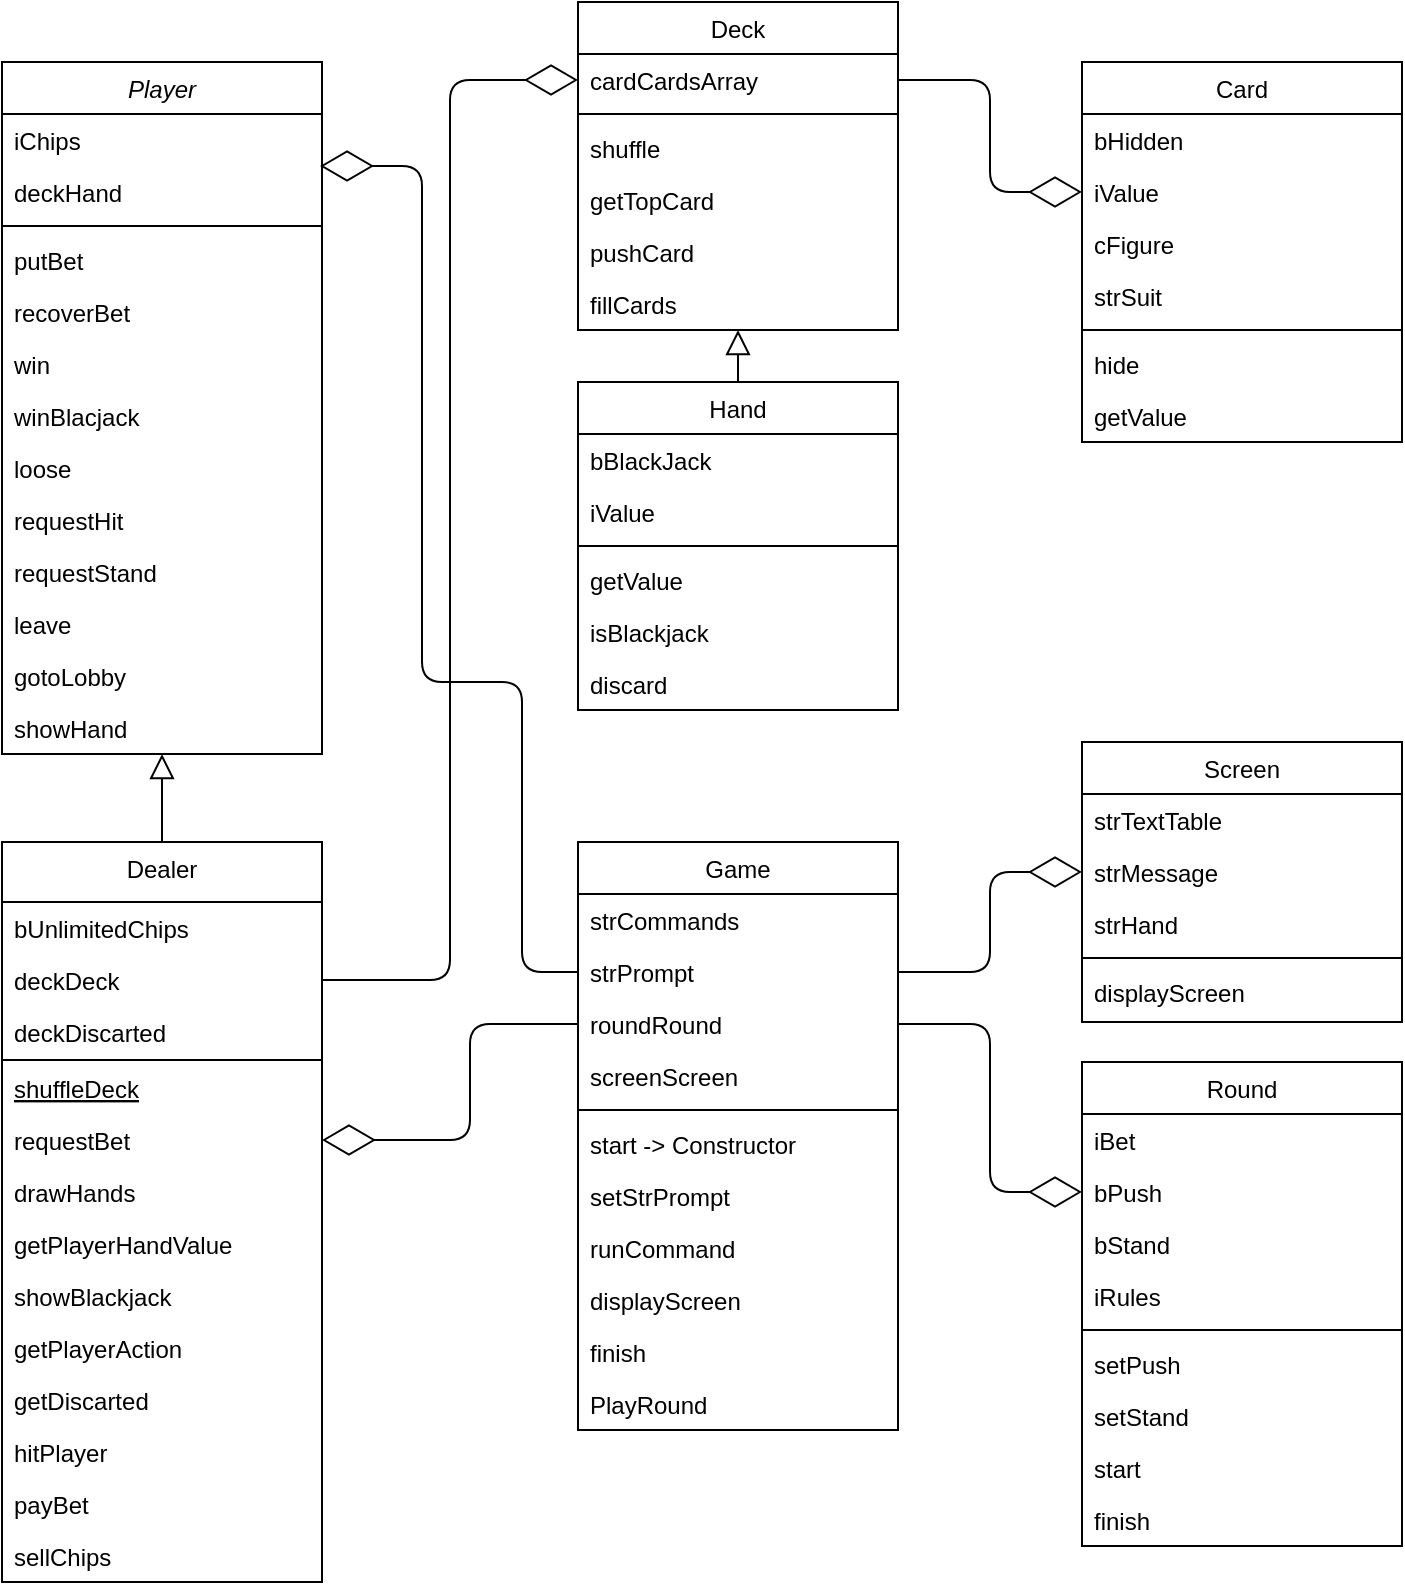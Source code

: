 <mxfile version="13.2.6" type="google"><diagram id="C5RBs43oDa-KdzZeNtuy" name="Page-1"><mxGraphModel dx="689" dy="475" grid="1" gridSize="10" guides="1" tooltips="1" connect="1" arrows="1" fold="1" page="1" pageScale="1" pageWidth="827" pageHeight="1169" math="0" shadow="0"><root><mxCell id="WIyWlLk6GJQsqaUBKTNV-0"/><mxCell id="WIyWlLk6GJQsqaUBKTNV-1" parent="WIyWlLk6GJQsqaUBKTNV-0"/><mxCell id="zkfFHV4jXpPFQw0GAbJ--0" value="Player" style="swimlane;fontStyle=2;align=center;verticalAlign=top;childLayout=stackLayout;horizontal=1;startSize=26;horizontalStack=0;resizeParent=1;resizeLast=0;collapsible=1;marginBottom=0;rounded=0;shadow=0;strokeWidth=1;" parent="WIyWlLk6GJQsqaUBKTNV-1" vertex="1"><mxGeometry x="220" y="120" width="160" height="346" as="geometry"><mxRectangle x="230" y="140" width="160" height="26" as="alternateBounds"/></mxGeometry></mxCell><mxCell id="zkfFHV4jXpPFQw0GAbJ--1" value="iChips" style="text;align=left;verticalAlign=top;spacingLeft=4;spacingRight=4;overflow=hidden;rotatable=0;points=[[0,0.5],[1,0.5]];portConstraint=eastwest;" parent="zkfFHV4jXpPFQw0GAbJ--0" vertex="1"><mxGeometry y="26" width="160" height="26" as="geometry"/></mxCell><mxCell id="zkfFHV4jXpPFQw0GAbJ--2" value="deckHand" style="text;align=left;verticalAlign=top;spacingLeft=4;spacingRight=4;overflow=hidden;rotatable=0;points=[[0,0.5],[1,0.5]];portConstraint=eastwest;rounded=0;shadow=0;html=0;" parent="zkfFHV4jXpPFQw0GAbJ--0" vertex="1"><mxGeometry y="52" width="160" height="26" as="geometry"/></mxCell><mxCell id="zkfFHV4jXpPFQw0GAbJ--4" value="" style="line;html=1;strokeWidth=1;align=left;verticalAlign=middle;spacingTop=-1;spacingLeft=3;spacingRight=3;rotatable=0;labelPosition=right;points=[];portConstraint=eastwest;" parent="zkfFHV4jXpPFQw0GAbJ--0" vertex="1"><mxGeometry y="78" width="160" height="8" as="geometry"/></mxCell><mxCell id="zkfFHV4jXpPFQw0GAbJ--5" value="putBet&#10;" style="text;align=left;verticalAlign=top;spacingLeft=4;spacingRight=4;overflow=hidden;rotatable=0;points=[[0,0.5],[1,0.5]];portConstraint=eastwest;" parent="zkfFHV4jXpPFQw0GAbJ--0" vertex="1"><mxGeometry y="86" width="160" height="26" as="geometry"/></mxCell><mxCell id="5V55dy4PcXOvjpV6yQ7r-0" value="recoverBet" style="text;align=left;verticalAlign=top;spacingLeft=4;spacingRight=4;overflow=hidden;rotatable=0;points=[[0,0.5],[1,0.5]];portConstraint=eastwest;" parent="zkfFHV4jXpPFQw0GAbJ--0" vertex="1"><mxGeometry y="112" width="160" height="26" as="geometry"/></mxCell><mxCell id="5V55dy4PcXOvjpV6yQ7r-1" value="win" style="text;align=left;verticalAlign=top;spacingLeft=4;spacingRight=4;overflow=hidden;rotatable=0;points=[[0,0.5],[1,0.5]];portConstraint=eastwest;" parent="zkfFHV4jXpPFQw0GAbJ--0" vertex="1"><mxGeometry y="138" width="160" height="26" as="geometry"/></mxCell><mxCell id="5V55dy4PcXOvjpV6yQ7r-2" value="winBlacjack" style="text;align=left;verticalAlign=top;spacingLeft=4;spacingRight=4;overflow=hidden;rotatable=0;points=[[0,0.5],[1,0.5]];portConstraint=eastwest;" parent="zkfFHV4jXpPFQw0GAbJ--0" vertex="1"><mxGeometry y="164" width="160" height="26" as="geometry"/></mxCell><mxCell id="5V55dy4PcXOvjpV6yQ7r-3" value="loose" style="text;align=left;verticalAlign=top;spacingLeft=4;spacingRight=4;overflow=hidden;rotatable=0;points=[[0,0.5],[1,0.5]];portConstraint=eastwest;" parent="zkfFHV4jXpPFQw0GAbJ--0" vertex="1"><mxGeometry y="190" width="160" height="26" as="geometry"/></mxCell><mxCell id="5V55dy4PcXOvjpV6yQ7r-4" value="requestHit" style="text;align=left;verticalAlign=top;spacingLeft=4;spacingRight=4;overflow=hidden;rotatable=0;points=[[0,0.5],[1,0.5]];portConstraint=eastwest;" parent="zkfFHV4jXpPFQw0GAbJ--0" vertex="1"><mxGeometry y="216" width="160" height="26" as="geometry"/></mxCell><mxCell id="5V55dy4PcXOvjpV6yQ7r-5" value="requestStand" style="text;align=left;verticalAlign=top;spacingLeft=4;spacingRight=4;overflow=hidden;rotatable=0;points=[[0,0.5],[1,0.5]];portConstraint=eastwest;" parent="zkfFHV4jXpPFQw0GAbJ--0" vertex="1"><mxGeometry y="242" width="160" height="26" as="geometry"/></mxCell><mxCell id="5V55dy4PcXOvjpV6yQ7r-6" value="leave" style="text;align=left;verticalAlign=top;spacingLeft=4;spacingRight=4;overflow=hidden;rotatable=0;points=[[0,0.5],[1,0.5]];portConstraint=eastwest;" parent="zkfFHV4jXpPFQw0GAbJ--0" vertex="1"><mxGeometry y="268" width="160" height="26" as="geometry"/></mxCell><mxCell id="5V55dy4PcXOvjpV6yQ7r-7" value="gotoLobby" style="text;align=left;verticalAlign=top;spacingLeft=4;spacingRight=4;overflow=hidden;rotatable=0;points=[[0,0.5],[1,0.5]];portConstraint=eastwest;" parent="zkfFHV4jXpPFQw0GAbJ--0" vertex="1"><mxGeometry y="294" width="160" height="26" as="geometry"/></mxCell><mxCell id="5V55dy4PcXOvjpV6yQ7r-13" value="showHand" style="text;align=left;verticalAlign=top;spacingLeft=4;spacingRight=4;overflow=hidden;rotatable=0;points=[[0,0.5],[1,0.5]];portConstraint=eastwest;" parent="zkfFHV4jXpPFQw0GAbJ--0" vertex="1"><mxGeometry y="320" width="160" height="26" as="geometry"/></mxCell><mxCell id="zkfFHV4jXpPFQw0GAbJ--12" value="" style="endArrow=block;endSize=10;endFill=0;shadow=0;strokeWidth=1;rounded=0;edgeStyle=elbowEdgeStyle;elbow=vertical;" parent="WIyWlLk6GJQsqaUBKTNV-1" source="zkfFHV4jXpPFQw0GAbJ--6" target="zkfFHV4jXpPFQw0GAbJ--0" edge="1"><mxGeometry width="160" relative="1" as="geometry"><mxPoint x="200" y="203" as="sourcePoint"/><mxPoint x="200" y="203" as="targetPoint"/></mxGeometry></mxCell><mxCell id="5V55dy4PcXOvjpV6yQ7r-25" value="" style="endArrow=block;endSize=10;endFill=0;shadow=0;strokeWidth=1;rounded=0;edgeStyle=elbowEdgeStyle;elbow=vertical;exitX=0.5;exitY=0;exitDx=0;exitDy=0;entryX=0.5;entryY=1;entryDx=0;entryDy=0;" parent="WIyWlLk6GJQsqaUBKTNV-1" source="5V55dy4PcXOvjpV6yQ7r-18" target="zkfFHV4jXpPFQw0GAbJ--17" edge="1"><mxGeometry width="160" relative="1" as="geometry"><mxPoint x="770" y="314" as="sourcePoint"/><mxPoint x="770" y="210" as="targetPoint"/></mxGeometry></mxCell><mxCell id="5V55dy4PcXOvjpV6yQ7r-38" value="Round" style="swimlane;fontStyle=0;align=center;verticalAlign=top;childLayout=stackLayout;horizontal=1;startSize=26;horizontalStack=0;resizeParent=1;resizeLast=0;collapsible=1;marginBottom=0;rounded=0;shadow=0;strokeWidth=1;" parent="WIyWlLk6GJQsqaUBKTNV-1" vertex="1"><mxGeometry x="760" y="620" width="160" height="242" as="geometry"><mxRectangle x="508" y="120" width="160" height="26" as="alternateBounds"/></mxGeometry></mxCell><mxCell id="5V55dy4PcXOvjpV6yQ7r-39" value="iBet" style="text;align=left;verticalAlign=top;spacingLeft=4;spacingRight=4;overflow=hidden;rotatable=0;points=[[0,0.5],[1,0.5]];portConstraint=eastwest;" parent="5V55dy4PcXOvjpV6yQ7r-38" vertex="1"><mxGeometry y="26" width="160" height="26" as="geometry"/></mxCell><mxCell id="5V55dy4PcXOvjpV6yQ7r-40" value="bPush" style="text;align=left;verticalAlign=top;spacingLeft=4;spacingRight=4;overflow=hidden;rotatable=0;points=[[0,0.5],[1,0.5]];portConstraint=eastwest;rounded=0;shadow=0;html=0;" parent="5V55dy4PcXOvjpV6yQ7r-38" vertex="1"><mxGeometry y="52" width="160" height="26" as="geometry"/></mxCell><mxCell id="5V55dy4PcXOvjpV6yQ7r-42" value="bStand" style="text;align=left;verticalAlign=top;spacingLeft=4;spacingRight=4;overflow=hidden;rotatable=0;points=[[0,0.5],[1,0.5]];portConstraint=eastwest;" parent="5V55dy4PcXOvjpV6yQ7r-38" vertex="1"><mxGeometry y="78" width="160" height="26" as="geometry"/></mxCell><mxCell id="oz6kYYKDTeAUppMkPAoy-0" value="iRules" style="text;align=left;verticalAlign=top;spacingLeft=4;spacingRight=4;overflow=hidden;rotatable=0;points=[[0,0.5],[1,0.5]];portConstraint=eastwest;" parent="5V55dy4PcXOvjpV6yQ7r-38" vertex="1"><mxGeometry y="104" width="160" height="26" as="geometry"/></mxCell><mxCell id="5V55dy4PcXOvjpV6yQ7r-41" value="" style="line;html=1;strokeWidth=1;align=left;verticalAlign=middle;spacingTop=-1;spacingLeft=3;spacingRight=3;rotatable=0;labelPosition=right;points=[];portConstraint=eastwest;" parent="5V55dy4PcXOvjpV6yQ7r-38" vertex="1"><mxGeometry y="130" width="160" height="8" as="geometry"/></mxCell><mxCell id="5V55dy4PcXOvjpV6yQ7r-43" value="setPush" style="text;align=left;verticalAlign=top;spacingLeft=4;spacingRight=4;overflow=hidden;rotatable=0;points=[[0,0.5],[1,0.5]];portConstraint=eastwest;" parent="5V55dy4PcXOvjpV6yQ7r-38" vertex="1"><mxGeometry y="138" width="160" height="26" as="geometry"/></mxCell><mxCell id="5V55dy4PcXOvjpV6yQ7r-44" value="setStand" style="text;align=left;verticalAlign=top;spacingLeft=4;spacingRight=4;overflow=hidden;rotatable=0;points=[[0,0.5],[1,0.5]];portConstraint=eastwest;" parent="5V55dy4PcXOvjpV6yQ7r-38" vertex="1"><mxGeometry y="164" width="160" height="26" as="geometry"/></mxCell><mxCell id="5V55dy4PcXOvjpV6yQ7r-45" value="start" style="text;align=left;verticalAlign=top;spacingLeft=4;spacingRight=4;overflow=hidden;rotatable=0;points=[[0,0.5],[1,0.5]];portConstraint=eastwest;rounded=0;shadow=0;html=0;" parent="5V55dy4PcXOvjpV6yQ7r-38" vertex="1"><mxGeometry y="190" width="160" height="26" as="geometry"/></mxCell><mxCell id="5V55dy4PcXOvjpV6yQ7r-46" value="finish" style="text;align=left;verticalAlign=top;spacingLeft=4;spacingRight=4;overflow=hidden;rotatable=0;points=[[0,0.5],[1,0.5]];portConstraint=eastwest;rounded=0;shadow=0;html=0;" parent="5V55dy4PcXOvjpV6yQ7r-38" vertex="1"><mxGeometry y="216" width="160" height="26" as="geometry"/></mxCell><mxCell id="5V55dy4PcXOvjpV6yQ7r-58" value="Screen" style="swimlane;fontStyle=0;align=center;verticalAlign=top;childLayout=stackLayout;horizontal=1;startSize=26;horizontalStack=0;resizeParent=1;resizeLast=0;collapsible=1;marginBottom=0;rounded=0;shadow=0;strokeWidth=1;" parent="WIyWlLk6GJQsqaUBKTNV-1" vertex="1"><mxGeometry x="760" y="460" width="160" height="140" as="geometry"><mxRectangle x="508" y="120" width="160" height="26" as="alternateBounds"/></mxGeometry></mxCell><mxCell id="5V55dy4PcXOvjpV6yQ7r-59" value="strTextTable" style="text;align=left;verticalAlign=top;spacingLeft=4;spacingRight=4;overflow=hidden;rotatable=0;points=[[0,0.5],[1,0.5]];portConstraint=eastwest;" parent="5V55dy4PcXOvjpV6yQ7r-58" vertex="1"><mxGeometry y="26" width="160" height="26" as="geometry"/></mxCell><mxCell id="5V55dy4PcXOvjpV6yQ7r-60" value="strMessage" style="text;align=left;verticalAlign=top;spacingLeft=4;spacingRight=4;overflow=hidden;rotatable=0;points=[[0,0.5],[1,0.5]];portConstraint=eastwest;rounded=0;shadow=0;html=0;" parent="5V55dy4PcXOvjpV6yQ7r-58" vertex="1"><mxGeometry y="52" width="160" height="26" as="geometry"/></mxCell><mxCell id="5V55dy4PcXOvjpV6yQ7r-61" value="strHand" style="text;align=left;verticalAlign=top;spacingLeft=4;spacingRight=4;overflow=hidden;rotatable=0;points=[[0,0.5],[1,0.5]];portConstraint=eastwest;" parent="5V55dy4PcXOvjpV6yQ7r-58" vertex="1"><mxGeometry y="78" width="160" height="26" as="geometry"/></mxCell><mxCell id="5V55dy4PcXOvjpV6yQ7r-62" value="" style="line;html=1;strokeWidth=1;align=left;verticalAlign=middle;spacingTop=-1;spacingLeft=3;spacingRight=3;rotatable=0;labelPosition=right;points=[];portConstraint=eastwest;" parent="5V55dy4PcXOvjpV6yQ7r-58" vertex="1"><mxGeometry y="104" width="160" height="8" as="geometry"/></mxCell><mxCell id="5V55dy4PcXOvjpV6yQ7r-63" value="displayScreen" style="text;align=left;verticalAlign=top;spacingLeft=4;spacingRight=4;overflow=hidden;rotatable=0;points=[[0,0.5],[1,0.5]];portConstraint=eastwest;" parent="5V55dy4PcXOvjpV6yQ7r-58" vertex="1"><mxGeometry y="112" width="160" height="26" as="geometry"/></mxCell><mxCell id="5V55dy4PcXOvjpV6yQ7r-67" value="" style="endArrow=diamondThin;endFill=0;endSize=24;html=1;exitX=1;exitY=0.5;exitDx=0;exitDy=0;entryX=0;entryY=0.5;entryDx=0;entryDy=0;edgeStyle=orthogonalEdgeStyle;" parent="WIyWlLk6GJQsqaUBKTNV-1" source="5V55dy4PcXOvjpV6yQ7r-49" target="5V55dy4PcXOvjpV6yQ7r-60" edge="1"><mxGeometry width="160" relative="1" as="geometry"><mxPoint x="690" y="610" as="sourcePoint"/><mxPoint x="850" y="610" as="targetPoint"/></mxGeometry></mxCell><mxCell id="5V55dy4PcXOvjpV6yQ7r-68" value="" style="endArrow=diamondThin;endFill=0;endSize=24;html=1;exitX=1;exitY=0.5;exitDx=0;exitDy=0;entryX=0;entryY=0.5;entryDx=0;entryDy=0;edgeStyle=orthogonalEdgeStyle;" parent="WIyWlLk6GJQsqaUBKTNV-1" source="5V55dy4PcXOvjpV6yQ7r-50" target="5V55dy4PcXOvjpV6yQ7r-40" edge="1"><mxGeometry width="160" relative="1" as="geometry"><mxPoint x="678" y="645" as="sourcePoint"/><mxPoint x="770" y="535" as="targetPoint"/></mxGeometry></mxCell><mxCell id="5V55dy4PcXOvjpV6yQ7r-69" value="" style="endArrow=diamondThin;endFill=0;endSize=24;html=1;exitX=1;exitY=0.5;exitDx=0;exitDy=0;entryX=0;entryY=0.5;entryDx=0;entryDy=0;edgeStyle=orthogonalEdgeStyle;" parent="WIyWlLk6GJQsqaUBKTNV-1" source="zkfFHV4jXpPFQw0GAbJ--18" target="5V55dy4PcXOvjpV6yQ7r-28" edge="1"><mxGeometry width="160" relative="1" as="geometry"><mxPoint x="720" y="110" as="sourcePoint"/><mxPoint x="812" as="targetPoint"/></mxGeometry></mxCell><mxCell id="5V55dy4PcXOvjpV6yQ7r-26" value="Card" style="swimlane;fontStyle=0;align=center;verticalAlign=top;childLayout=stackLayout;horizontal=1;startSize=26;horizontalStack=0;resizeParent=1;resizeLast=0;collapsible=1;marginBottom=0;rounded=0;shadow=0;strokeWidth=1;" parent="WIyWlLk6GJQsqaUBKTNV-1" vertex="1"><mxGeometry x="760" y="120" width="160" height="190" as="geometry"><mxRectangle x="508" y="120" width="160" height="26" as="alternateBounds"/></mxGeometry></mxCell><mxCell id="5V55dy4PcXOvjpV6yQ7r-27" value="bHidden" style="text;align=left;verticalAlign=top;spacingLeft=4;spacingRight=4;overflow=hidden;rotatable=0;points=[[0,0.5],[1,0.5]];portConstraint=eastwest;" parent="5V55dy4PcXOvjpV6yQ7r-26" vertex="1"><mxGeometry y="26" width="160" height="26" as="geometry"/></mxCell><mxCell id="5V55dy4PcXOvjpV6yQ7r-28" value="iValue" style="text;align=left;verticalAlign=top;spacingLeft=4;spacingRight=4;overflow=hidden;rotatable=0;points=[[0,0.5],[1,0.5]];portConstraint=eastwest;rounded=0;shadow=0;html=0;" parent="5V55dy4PcXOvjpV6yQ7r-26" vertex="1"><mxGeometry y="52" width="160" height="26" as="geometry"/></mxCell><mxCell id="5V55dy4PcXOvjpV6yQ7r-31" value="cFigure" style="text;align=left;verticalAlign=top;spacingLeft=4;spacingRight=4;overflow=hidden;rotatable=0;points=[[0,0.5],[1,0.5]];portConstraint=eastwest;" parent="5V55dy4PcXOvjpV6yQ7r-26" vertex="1"><mxGeometry y="78" width="160" height="26" as="geometry"/></mxCell><mxCell id="5V55dy4PcXOvjpV6yQ7r-32" value="strSuit" style="text;align=left;verticalAlign=top;spacingLeft=4;spacingRight=4;overflow=hidden;rotatable=0;points=[[0,0.5],[1,0.5]];portConstraint=eastwest;" parent="5V55dy4PcXOvjpV6yQ7r-26" vertex="1"><mxGeometry y="104" width="160" height="26" as="geometry"/></mxCell><mxCell id="5V55dy4PcXOvjpV6yQ7r-29" value="" style="line;html=1;strokeWidth=1;align=left;verticalAlign=middle;spacingTop=-1;spacingLeft=3;spacingRight=3;rotatable=0;labelPosition=right;points=[];portConstraint=eastwest;" parent="5V55dy4PcXOvjpV6yQ7r-26" vertex="1"><mxGeometry y="130" width="160" height="8" as="geometry"/></mxCell><mxCell id="5V55dy4PcXOvjpV6yQ7r-33" value="hide" style="text;align=left;verticalAlign=top;spacingLeft=4;spacingRight=4;overflow=hidden;rotatable=0;points=[[0,0.5],[1,0.5]];portConstraint=eastwest;rounded=0;shadow=0;html=0;" parent="5V55dy4PcXOvjpV6yQ7r-26" vertex="1"><mxGeometry y="138" width="160" height="26" as="geometry"/></mxCell><mxCell id="5V55dy4PcXOvjpV6yQ7r-34" value="getValue" style="text;align=left;verticalAlign=top;spacingLeft=4;spacingRight=4;overflow=hidden;rotatable=0;points=[[0,0.5],[1,0.5]];portConstraint=eastwest;rounded=0;shadow=0;html=0;" parent="5V55dy4PcXOvjpV6yQ7r-26" vertex="1"><mxGeometry y="164" width="160" height="26" as="geometry"/></mxCell><mxCell id="5V55dy4PcXOvjpV6yQ7r-18" value="Hand" style="swimlane;fontStyle=0;align=center;verticalAlign=top;childLayout=stackLayout;horizontal=1;startSize=26;horizontalStack=0;resizeParent=1;resizeLast=0;collapsible=1;marginBottom=0;rounded=0;shadow=0;strokeWidth=1;" parent="WIyWlLk6GJQsqaUBKTNV-1" vertex="1"><mxGeometry x="508" y="280" width="160" height="164" as="geometry"><mxRectangle x="508" y="120" width="160" height="26" as="alternateBounds"/></mxGeometry></mxCell><mxCell id="5V55dy4PcXOvjpV6yQ7r-19" value="bBlackJack" style="text;align=left;verticalAlign=top;spacingLeft=4;spacingRight=4;overflow=hidden;rotatable=0;points=[[0,0.5],[1,0.5]];portConstraint=eastwest;" parent="5V55dy4PcXOvjpV6yQ7r-18" vertex="1"><mxGeometry y="26" width="160" height="26" as="geometry"/></mxCell><mxCell id="5V55dy4PcXOvjpV6yQ7r-20" value="iValue" style="text;align=left;verticalAlign=top;spacingLeft=4;spacingRight=4;overflow=hidden;rotatable=0;points=[[0,0.5],[1,0.5]];portConstraint=eastwest;rounded=0;shadow=0;html=0;" parent="5V55dy4PcXOvjpV6yQ7r-18" vertex="1"><mxGeometry y="52" width="160" height="26" as="geometry"/></mxCell><mxCell id="5V55dy4PcXOvjpV6yQ7r-21" value="" style="line;html=1;strokeWidth=1;align=left;verticalAlign=middle;spacingTop=-1;spacingLeft=3;spacingRight=3;rotatable=0;labelPosition=right;points=[];portConstraint=eastwest;" parent="5V55dy4PcXOvjpV6yQ7r-18" vertex="1"><mxGeometry y="78" width="160" height="8" as="geometry"/></mxCell><mxCell id="5V55dy4PcXOvjpV6yQ7r-22" value="getValue" style="text;align=left;verticalAlign=top;spacingLeft=4;spacingRight=4;overflow=hidden;rotatable=0;points=[[0,0.5],[1,0.5]];portConstraint=eastwest;" parent="5V55dy4PcXOvjpV6yQ7r-18" vertex="1"><mxGeometry y="86" width="160" height="26" as="geometry"/></mxCell><mxCell id="5V55dy4PcXOvjpV6yQ7r-23" value="isBlackjack" style="text;align=left;verticalAlign=top;spacingLeft=4;spacingRight=4;overflow=hidden;rotatable=0;points=[[0,0.5],[1,0.5]];portConstraint=eastwest;" parent="5V55dy4PcXOvjpV6yQ7r-18" vertex="1"><mxGeometry y="112" width="160" height="26" as="geometry"/></mxCell><mxCell id="5V55dy4PcXOvjpV6yQ7r-24" value="discard" style="text;align=left;verticalAlign=top;spacingLeft=4;spacingRight=4;overflow=hidden;rotatable=0;points=[[0,0.5],[1,0.5]];portConstraint=eastwest;" parent="5V55dy4PcXOvjpV6yQ7r-18" vertex="1"><mxGeometry y="138" width="160" height="26" as="geometry"/></mxCell><mxCell id="zkfFHV4jXpPFQw0GAbJ--6" value="Dealer" style="swimlane;fontStyle=0;align=center;verticalAlign=top;childLayout=stackLayout;horizontal=1;startSize=30;horizontalStack=0;resizeParent=1;resizeLast=0;collapsible=1;marginBottom=0;rounded=0;shadow=0;strokeWidth=1;" parent="WIyWlLk6GJQsqaUBKTNV-1" vertex="1"><mxGeometry x="220" y="510" width="160" height="370" as="geometry"><mxRectangle x="130" y="380" width="160" height="26" as="alternateBounds"/></mxGeometry></mxCell><mxCell id="zkfFHV4jXpPFQw0GAbJ--7" value="bUnlimitedChips" style="text;align=left;verticalAlign=top;spacingLeft=4;spacingRight=4;overflow=hidden;rotatable=0;points=[[0,0.5],[1,0.5]];portConstraint=eastwest;" parent="zkfFHV4jXpPFQw0GAbJ--6" vertex="1"><mxGeometry y="30" width="160" height="26" as="geometry"/></mxCell><mxCell id="zkfFHV4jXpPFQw0GAbJ--8" value="deckDeck" style="text;align=left;verticalAlign=top;spacingLeft=4;spacingRight=4;overflow=hidden;rotatable=0;points=[[0,0.5],[1,0.5]];portConstraint=eastwest;rounded=0;shadow=0;html=0;" parent="zkfFHV4jXpPFQw0GAbJ--6" vertex="1"><mxGeometry y="56" width="160" height="26" as="geometry"/></mxCell><mxCell id="5V55dy4PcXOvjpV6yQ7r-11" value="deckDiscarted" style="text;align=left;verticalAlign=top;spacingLeft=4;spacingRight=4;overflow=hidden;rotatable=0;points=[[0,0.5],[1,0.5]];portConstraint=eastwest;rounded=0;shadow=0;html=0;" parent="zkfFHV4jXpPFQw0GAbJ--6" vertex="1"><mxGeometry y="82" width="160" height="26" as="geometry"/></mxCell><mxCell id="zkfFHV4jXpPFQw0GAbJ--9" value="" style="line;html=1;strokeWidth=1;align=left;verticalAlign=middle;spacingTop=-1;spacingLeft=3;spacingRight=3;rotatable=0;labelPosition=right;points=[];portConstraint=eastwest;" parent="zkfFHV4jXpPFQw0GAbJ--6" vertex="1"><mxGeometry y="108" width="160" height="2" as="geometry"/></mxCell><mxCell id="zkfFHV4jXpPFQw0GAbJ--10" value="shuffleDeck" style="text;align=left;verticalAlign=top;spacingLeft=4;spacingRight=4;overflow=hidden;rotatable=0;points=[[0,0.5],[1,0.5]];portConstraint=eastwest;fontStyle=4" parent="zkfFHV4jXpPFQw0GAbJ--6" vertex="1"><mxGeometry y="110" width="160" height="26" as="geometry"/></mxCell><mxCell id="zkfFHV4jXpPFQw0GAbJ--11" value="requestBet" style="text;align=left;verticalAlign=top;spacingLeft=4;spacingRight=4;overflow=hidden;rotatable=0;points=[[0,0.5],[1,0.5]];portConstraint=eastwest;" parent="zkfFHV4jXpPFQw0GAbJ--6" vertex="1"><mxGeometry y="136" width="160" height="26" as="geometry"/></mxCell><mxCell id="5V55dy4PcXOvjpV6yQ7r-8" value="drawHands" style="text;align=left;verticalAlign=top;spacingLeft=4;spacingRight=4;overflow=hidden;rotatable=0;points=[[0,0.5],[1,0.5]];portConstraint=eastwest;rounded=0;shadow=0;html=0;" parent="zkfFHV4jXpPFQw0GAbJ--6" vertex="1"><mxGeometry y="162" width="160" height="26" as="geometry"/></mxCell><mxCell id="5V55dy4PcXOvjpV6yQ7r-9" value="getPlayerHandValue" style="text;align=left;verticalAlign=top;spacingLeft=4;spacingRight=4;overflow=hidden;rotatable=0;points=[[0,0.5],[1,0.5]];portConstraint=eastwest;rounded=0;shadow=0;html=0;" parent="zkfFHV4jXpPFQw0GAbJ--6" vertex="1"><mxGeometry y="188" width="160" height="26" as="geometry"/></mxCell><mxCell id="5V55dy4PcXOvjpV6yQ7r-10" value="showBlackjack" style="text;align=left;verticalAlign=top;spacingLeft=4;spacingRight=4;overflow=hidden;rotatable=0;points=[[0,0.5],[1,0.5]];portConstraint=eastwest;" parent="zkfFHV4jXpPFQw0GAbJ--6" vertex="1"><mxGeometry y="214" width="160" height="26" as="geometry"/></mxCell><mxCell id="5V55dy4PcXOvjpV6yQ7r-12" value="getPlayerAction" style="text;align=left;verticalAlign=top;spacingLeft=4;spacingRight=4;overflow=hidden;rotatable=0;points=[[0,0.5],[1,0.5]];portConstraint=eastwest;" parent="zkfFHV4jXpPFQw0GAbJ--6" vertex="1"><mxGeometry y="240" width="160" height="26" as="geometry"/></mxCell><mxCell id="5V55dy4PcXOvjpV6yQ7r-14" value="getDiscarted" style="text;align=left;verticalAlign=top;spacingLeft=4;spacingRight=4;overflow=hidden;rotatable=0;points=[[0,0.5],[1,0.5]];portConstraint=eastwest;" parent="zkfFHV4jXpPFQw0GAbJ--6" vertex="1"><mxGeometry y="266" width="160" height="26" as="geometry"/></mxCell><mxCell id="5V55dy4PcXOvjpV6yQ7r-15" value="hitPlayer" style="text;align=left;verticalAlign=top;spacingLeft=4;spacingRight=4;overflow=hidden;rotatable=0;points=[[0,0.5],[1,0.5]];portConstraint=eastwest;" parent="zkfFHV4jXpPFQw0GAbJ--6" vertex="1"><mxGeometry y="292" width="160" height="26" as="geometry"/></mxCell><mxCell id="5V55dy4PcXOvjpV6yQ7r-16" value="payBet" style="text;align=left;verticalAlign=top;spacingLeft=4;spacingRight=4;overflow=hidden;rotatable=0;points=[[0,0.5],[1,0.5]];portConstraint=eastwest;" parent="zkfFHV4jXpPFQw0GAbJ--6" vertex="1"><mxGeometry y="318" width="160" height="26" as="geometry"/></mxCell><mxCell id="5V55dy4PcXOvjpV6yQ7r-37" value="sellChips" style="text;align=left;verticalAlign=top;spacingLeft=4;spacingRight=4;overflow=hidden;rotatable=0;points=[[0,0.5],[1,0.5]];portConstraint=eastwest;" parent="zkfFHV4jXpPFQw0GAbJ--6" vertex="1"><mxGeometry y="344" width="160" height="26" as="geometry"/></mxCell><mxCell id="5V55dy4PcXOvjpV6yQ7r-47" value="Game" style="swimlane;fontStyle=0;align=center;verticalAlign=top;childLayout=stackLayout;horizontal=1;startSize=26;horizontalStack=0;resizeParent=1;resizeLast=0;collapsible=1;marginBottom=0;rounded=0;shadow=0;strokeWidth=1;" parent="WIyWlLk6GJQsqaUBKTNV-1" vertex="1"><mxGeometry x="508" y="510" width="160" height="294" as="geometry"><mxRectangle x="508" y="120" width="160" height="26" as="alternateBounds"/></mxGeometry></mxCell><mxCell id="5V55dy4PcXOvjpV6yQ7r-48" value="strCommands" style="text;align=left;verticalAlign=top;spacingLeft=4;spacingRight=4;overflow=hidden;rotatable=0;points=[[0,0.5],[1,0.5]];portConstraint=eastwest;" parent="5V55dy4PcXOvjpV6yQ7r-47" vertex="1"><mxGeometry y="26" width="160" height="26" as="geometry"/></mxCell><mxCell id="5V55dy4PcXOvjpV6yQ7r-49" value="strPrompt" style="text;align=left;verticalAlign=top;spacingLeft=4;spacingRight=4;overflow=hidden;rotatable=0;points=[[0,0.5],[1,0.5]];portConstraint=eastwest;rounded=0;shadow=0;html=0;" parent="5V55dy4PcXOvjpV6yQ7r-47" vertex="1"><mxGeometry y="52" width="160" height="26" as="geometry"/></mxCell><mxCell id="5V55dy4PcXOvjpV6yQ7r-50" value="roundRound" style="text;align=left;verticalAlign=top;spacingLeft=4;spacingRight=4;overflow=hidden;rotatable=0;points=[[0,0.5],[1,0.5]];portConstraint=eastwest;" parent="5V55dy4PcXOvjpV6yQ7r-47" vertex="1"><mxGeometry y="78" width="160" height="26" as="geometry"/></mxCell><mxCell id="oz6kYYKDTeAUppMkPAoy-1" value="screenScreen" style="text;align=left;verticalAlign=top;spacingLeft=4;spacingRight=4;overflow=hidden;rotatable=0;points=[[0,0.5],[1,0.5]];portConstraint=eastwest;" parent="5V55dy4PcXOvjpV6yQ7r-47" vertex="1"><mxGeometry y="104" width="160" height="26" as="geometry"/></mxCell><mxCell id="5V55dy4PcXOvjpV6yQ7r-51" value="" style="line;html=1;strokeWidth=1;align=left;verticalAlign=middle;spacingTop=-1;spacingLeft=3;spacingRight=3;rotatable=0;labelPosition=right;points=[];portConstraint=eastwest;" parent="5V55dy4PcXOvjpV6yQ7r-47" vertex="1"><mxGeometry y="130" width="160" height="8" as="geometry"/></mxCell><mxCell id="5V55dy4PcXOvjpV6yQ7r-52" value="start -&gt; Constructor" style="text;align=left;verticalAlign=top;spacingLeft=4;spacingRight=4;overflow=hidden;rotatable=0;points=[[0,0.5],[1,0.5]];portConstraint=eastwest;" parent="5V55dy4PcXOvjpV6yQ7r-47" vertex="1"><mxGeometry y="138" width="160" height="26" as="geometry"/></mxCell><mxCell id="5V55dy4PcXOvjpV6yQ7r-53" value="setStrPrompt" style="text;align=left;verticalAlign=top;spacingLeft=4;spacingRight=4;overflow=hidden;rotatable=0;points=[[0,0.5],[1,0.5]];portConstraint=eastwest;" parent="5V55dy4PcXOvjpV6yQ7r-47" vertex="1"><mxGeometry y="164" width="160" height="26" as="geometry"/></mxCell><mxCell id="5V55dy4PcXOvjpV6yQ7r-54" value="runCommand" style="text;align=left;verticalAlign=top;spacingLeft=4;spacingRight=4;overflow=hidden;rotatable=0;points=[[0,0.5],[1,0.5]];portConstraint=eastwest;rounded=0;shadow=0;html=0;" parent="5V55dy4PcXOvjpV6yQ7r-47" vertex="1"><mxGeometry y="190" width="160" height="26" as="geometry"/></mxCell><mxCell id="5V55dy4PcXOvjpV6yQ7r-55" value="displayScreen" style="text;align=left;verticalAlign=top;spacingLeft=4;spacingRight=4;overflow=hidden;rotatable=0;points=[[0,0.5],[1,0.5]];portConstraint=eastwest;rounded=0;shadow=0;html=0;" parent="5V55dy4PcXOvjpV6yQ7r-47" vertex="1"><mxGeometry y="216" width="160" height="26" as="geometry"/></mxCell><mxCell id="5V55dy4PcXOvjpV6yQ7r-56" value="finish" style="text;align=left;verticalAlign=top;spacingLeft=4;spacingRight=4;overflow=hidden;rotatable=0;points=[[0,0.5],[1,0.5]];portConstraint=eastwest;rounded=0;shadow=0;html=0;" parent="5V55dy4PcXOvjpV6yQ7r-47" vertex="1"><mxGeometry y="242" width="160" height="26" as="geometry"/></mxCell><mxCell id="5V55dy4PcXOvjpV6yQ7r-57" value="PlayRound" style="text;align=left;verticalAlign=top;spacingLeft=4;spacingRight=4;overflow=hidden;rotatable=0;points=[[0,0.5],[1,0.5]];portConstraint=eastwest;rounded=0;shadow=0;html=0;" parent="5V55dy4PcXOvjpV6yQ7r-47" vertex="1"><mxGeometry y="268" width="160" height="26" as="geometry"/></mxCell><mxCell id="2Qzx63pt_8YpJBgohaZ2-0" value="" style="endArrow=diamondThin;endFill=0;endSize=24;html=1;exitX=1;exitY=0.5;exitDx=0;exitDy=0;entryX=0;entryY=0.5;entryDx=0;entryDy=0;edgeStyle=orthogonalEdgeStyle;" parent="WIyWlLk6GJQsqaUBKTNV-1" source="zkfFHV4jXpPFQw0GAbJ--8" target="zkfFHV4jXpPFQw0GAbJ--18" edge="1"><mxGeometry width="160" relative="1" as="geometry"><mxPoint x="390" y="560" as="sourcePoint"/><mxPoint x="482" y="510" as="targetPoint"/></mxGeometry></mxCell><mxCell id="2Qzx63pt_8YpJBgohaZ2-1" value="" style="endArrow=diamondThin;endFill=0;endSize=24;html=1;exitX=0;exitY=0.5;exitDx=0;exitDy=0;entryX=0.994;entryY=0;entryDx=0;entryDy=0;edgeStyle=orthogonalEdgeStyle;entryPerimeter=0;" parent="WIyWlLk6GJQsqaUBKTNV-1" source="5V55dy4PcXOvjpV6yQ7r-49" target="zkfFHV4jXpPFQw0GAbJ--2" edge="1"><mxGeometry width="160" relative="1" as="geometry"><mxPoint x="390" y="589" as="sourcePoint"/><mxPoint x="518" y="169" as="targetPoint"/><Array as="points"><mxPoint x="480" y="575"/><mxPoint x="480" y="430"/><mxPoint x="430" y="430"/><mxPoint x="430" y="172"/></Array></mxGeometry></mxCell><mxCell id="2Qzx63pt_8YpJBgohaZ2-2" value="" style="endArrow=diamondThin;endFill=0;endSize=24;html=1;exitX=0;exitY=0.5;exitDx=0;exitDy=0;edgeStyle=orthogonalEdgeStyle;entryX=1;entryY=0.5;entryDx=0;entryDy=0;" parent="WIyWlLk6GJQsqaUBKTNV-1" source="5V55dy4PcXOvjpV6yQ7r-50" target="zkfFHV4jXpPFQw0GAbJ--11" edge="1"><mxGeometry width="160" relative="1" as="geometry"><mxPoint x="518" y="585" as="sourcePoint"/><mxPoint x="420" y="680" as="targetPoint"/><Array as="points"><mxPoint x="454" y="601"/><mxPoint x="454" y="659"/></Array></mxGeometry></mxCell><mxCell id="zkfFHV4jXpPFQw0GAbJ--17" value="Deck" style="swimlane;fontStyle=0;align=center;verticalAlign=top;childLayout=stackLayout;horizontal=1;startSize=26;horizontalStack=0;resizeParent=1;resizeLast=0;collapsible=1;marginBottom=0;rounded=0;shadow=0;strokeWidth=1;" parent="WIyWlLk6GJQsqaUBKTNV-1" vertex="1"><mxGeometry x="508" y="90" width="160" height="164" as="geometry"><mxRectangle x="508" y="120" width="160" height="26" as="alternateBounds"/></mxGeometry></mxCell><mxCell id="zkfFHV4jXpPFQw0GAbJ--18" value="cardCardsArray" style="text;align=left;verticalAlign=top;spacingLeft=4;spacingRight=4;overflow=hidden;rotatable=0;points=[[0,0.5],[1,0.5]];portConstraint=eastwest;" parent="zkfFHV4jXpPFQw0GAbJ--17" vertex="1"><mxGeometry y="26" width="160" height="26" as="geometry"/></mxCell><mxCell id="zkfFHV4jXpPFQw0GAbJ--23" value="" style="line;html=1;strokeWidth=1;align=left;verticalAlign=middle;spacingTop=-1;spacingLeft=3;spacingRight=3;rotatable=0;labelPosition=right;points=[];portConstraint=eastwest;" parent="zkfFHV4jXpPFQw0GAbJ--17" vertex="1"><mxGeometry y="52" width="160" height="8" as="geometry"/></mxCell><mxCell id="zkfFHV4jXpPFQw0GAbJ--24" value="shuffle" style="text;align=left;verticalAlign=top;spacingLeft=4;spacingRight=4;overflow=hidden;rotatable=0;points=[[0,0.5],[1,0.5]];portConstraint=eastwest;" parent="zkfFHV4jXpPFQw0GAbJ--17" vertex="1"><mxGeometry y="60" width="160" height="26" as="geometry"/></mxCell><mxCell id="zkfFHV4jXpPFQw0GAbJ--25" value="getTopCard" style="text;align=left;verticalAlign=top;spacingLeft=4;spacingRight=4;overflow=hidden;rotatable=0;points=[[0,0.5],[1,0.5]];portConstraint=eastwest;" parent="zkfFHV4jXpPFQw0GAbJ--17" vertex="1"><mxGeometry y="86" width="160" height="26" as="geometry"/></mxCell><mxCell id="qb1Lmf41bkjEgpKR2Oz_-0" value="pushCard" style="text;align=left;verticalAlign=top;spacingLeft=4;spacingRight=4;overflow=hidden;rotatable=0;points=[[0,0.5],[1,0.5]];portConstraint=eastwest;" vertex="1" parent="zkfFHV4jXpPFQw0GAbJ--17"><mxGeometry y="112" width="160" height="26" as="geometry"/></mxCell><mxCell id="qb1Lmf41bkjEgpKR2Oz_-1" value="fillCards" style="text;align=left;verticalAlign=top;spacingLeft=4;spacingRight=4;overflow=hidden;rotatable=0;points=[[0,0.5],[1,0.5]];portConstraint=eastwest;" vertex="1" parent="zkfFHV4jXpPFQw0GAbJ--17"><mxGeometry y="138" width="160" height="26" as="geometry"/></mxCell></root></mxGraphModel></diagram></mxfile>